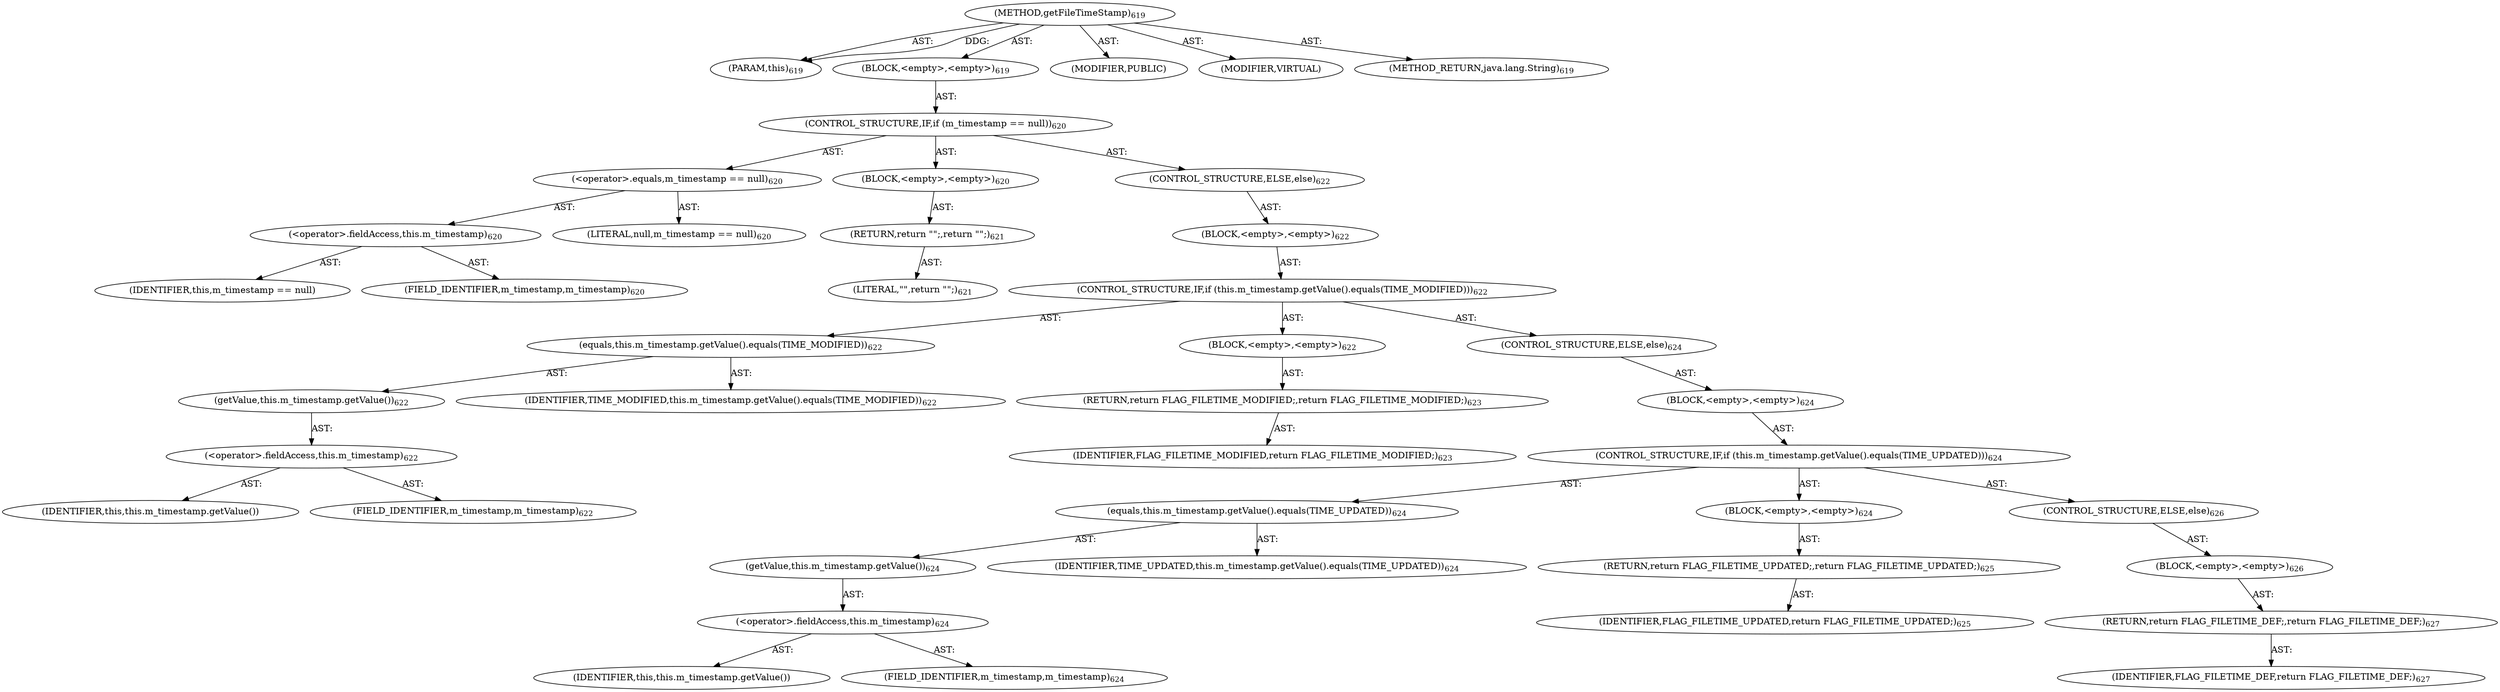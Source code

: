 digraph "getFileTimeStamp" {  
"111669149745" [label = <(METHOD,getFileTimeStamp)<SUB>619</SUB>> ]
"115964117069" [label = <(PARAM,this)<SUB>619</SUB>> ]
"25769803874" [label = <(BLOCK,&lt;empty&gt;,&lt;empty&gt;)<SUB>619</SUB>> ]
"47244640301" [label = <(CONTROL_STRUCTURE,IF,if (m_timestamp == null))<SUB>620</SUB>> ]
"30064771413" [label = <(&lt;operator&gt;.equals,m_timestamp == null)<SUB>620</SUB>> ]
"30064771414" [label = <(&lt;operator&gt;.fieldAccess,this.m_timestamp)<SUB>620</SUB>> ]
"68719476999" [label = <(IDENTIFIER,this,m_timestamp == null)> ]
"55834574972" [label = <(FIELD_IDENTIFIER,m_timestamp,m_timestamp)<SUB>620</SUB>> ]
"90194313293" [label = <(LITERAL,null,m_timestamp == null)<SUB>620</SUB>> ]
"25769803875" [label = <(BLOCK,&lt;empty&gt;,&lt;empty&gt;)<SUB>620</SUB>> ]
"146028888101" [label = <(RETURN,return &quot;&quot;;,return &quot;&quot;;)<SUB>621</SUB>> ]
"90194313294" [label = <(LITERAL,&quot;&quot;,return &quot;&quot;;)<SUB>621</SUB>> ]
"47244640302" [label = <(CONTROL_STRUCTURE,ELSE,else)<SUB>622</SUB>> ]
"25769803876" [label = <(BLOCK,&lt;empty&gt;,&lt;empty&gt;)<SUB>622</SUB>> ]
"47244640303" [label = <(CONTROL_STRUCTURE,IF,if (this.m_timestamp.getValue().equals(TIME_MODIFIED)))<SUB>622</SUB>> ]
"30064771415" [label = <(equals,this.m_timestamp.getValue().equals(TIME_MODIFIED))<SUB>622</SUB>> ]
"30064771416" [label = <(getValue,this.m_timestamp.getValue())<SUB>622</SUB>> ]
"30064771417" [label = <(&lt;operator&gt;.fieldAccess,this.m_timestamp)<SUB>622</SUB>> ]
"68719477000" [label = <(IDENTIFIER,this,this.m_timestamp.getValue())> ]
"55834574973" [label = <(FIELD_IDENTIFIER,m_timestamp,m_timestamp)<SUB>622</SUB>> ]
"68719477001" [label = <(IDENTIFIER,TIME_MODIFIED,this.m_timestamp.getValue().equals(TIME_MODIFIED))<SUB>622</SUB>> ]
"25769803877" [label = <(BLOCK,&lt;empty&gt;,&lt;empty&gt;)<SUB>622</SUB>> ]
"146028888102" [label = <(RETURN,return FLAG_FILETIME_MODIFIED;,return FLAG_FILETIME_MODIFIED;)<SUB>623</SUB>> ]
"68719477002" [label = <(IDENTIFIER,FLAG_FILETIME_MODIFIED,return FLAG_FILETIME_MODIFIED;)<SUB>623</SUB>> ]
"47244640304" [label = <(CONTROL_STRUCTURE,ELSE,else)<SUB>624</SUB>> ]
"25769803878" [label = <(BLOCK,&lt;empty&gt;,&lt;empty&gt;)<SUB>624</SUB>> ]
"47244640305" [label = <(CONTROL_STRUCTURE,IF,if (this.m_timestamp.getValue().equals(TIME_UPDATED)))<SUB>624</SUB>> ]
"30064771418" [label = <(equals,this.m_timestamp.getValue().equals(TIME_UPDATED))<SUB>624</SUB>> ]
"30064771419" [label = <(getValue,this.m_timestamp.getValue())<SUB>624</SUB>> ]
"30064771420" [label = <(&lt;operator&gt;.fieldAccess,this.m_timestamp)<SUB>624</SUB>> ]
"68719477003" [label = <(IDENTIFIER,this,this.m_timestamp.getValue())> ]
"55834574974" [label = <(FIELD_IDENTIFIER,m_timestamp,m_timestamp)<SUB>624</SUB>> ]
"68719477004" [label = <(IDENTIFIER,TIME_UPDATED,this.m_timestamp.getValue().equals(TIME_UPDATED))<SUB>624</SUB>> ]
"25769803879" [label = <(BLOCK,&lt;empty&gt;,&lt;empty&gt;)<SUB>624</SUB>> ]
"146028888103" [label = <(RETURN,return FLAG_FILETIME_UPDATED;,return FLAG_FILETIME_UPDATED;)<SUB>625</SUB>> ]
"68719477005" [label = <(IDENTIFIER,FLAG_FILETIME_UPDATED,return FLAG_FILETIME_UPDATED;)<SUB>625</SUB>> ]
"47244640306" [label = <(CONTROL_STRUCTURE,ELSE,else)<SUB>626</SUB>> ]
"25769803880" [label = <(BLOCK,&lt;empty&gt;,&lt;empty&gt;)<SUB>626</SUB>> ]
"146028888104" [label = <(RETURN,return FLAG_FILETIME_DEF;,return FLAG_FILETIME_DEF;)<SUB>627</SUB>> ]
"68719477006" [label = <(IDENTIFIER,FLAG_FILETIME_DEF,return FLAG_FILETIME_DEF;)<SUB>627</SUB>> ]
"133143986300" [label = <(MODIFIER,PUBLIC)> ]
"133143986301" [label = <(MODIFIER,VIRTUAL)> ]
"128849018929" [label = <(METHOD_RETURN,java.lang.String)<SUB>619</SUB>> ]
  "111669149745" -> "115964117069"  [ label = "AST: "] 
  "111669149745" -> "25769803874"  [ label = "AST: "] 
  "111669149745" -> "133143986300"  [ label = "AST: "] 
  "111669149745" -> "133143986301"  [ label = "AST: "] 
  "111669149745" -> "128849018929"  [ label = "AST: "] 
  "25769803874" -> "47244640301"  [ label = "AST: "] 
  "47244640301" -> "30064771413"  [ label = "AST: "] 
  "47244640301" -> "25769803875"  [ label = "AST: "] 
  "47244640301" -> "47244640302"  [ label = "AST: "] 
  "30064771413" -> "30064771414"  [ label = "AST: "] 
  "30064771413" -> "90194313293"  [ label = "AST: "] 
  "30064771414" -> "68719476999"  [ label = "AST: "] 
  "30064771414" -> "55834574972"  [ label = "AST: "] 
  "25769803875" -> "146028888101"  [ label = "AST: "] 
  "146028888101" -> "90194313294"  [ label = "AST: "] 
  "47244640302" -> "25769803876"  [ label = "AST: "] 
  "25769803876" -> "47244640303"  [ label = "AST: "] 
  "47244640303" -> "30064771415"  [ label = "AST: "] 
  "47244640303" -> "25769803877"  [ label = "AST: "] 
  "47244640303" -> "47244640304"  [ label = "AST: "] 
  "30064771415" -> "30064771416"  [ label = "AST: "] 
  "30064771415" -> "68719477001"  [ label = "AST: "] 
  "30064771416" -> "30064771417"  [ label = "AST: "] 
  "30064771417" -> "68719477000"  [ label = "AST: "] 
  "30064771417" -> "55834574973"  [ label = "AST: "] 
  "25769803877" -> "146028888102"  [ label = "AST: "] 
  "146028888102" -> "68719477002"  [ label = "AST: "] 
  "47244640304" -> "25769803878"  [ label = "AST: "] 
  "25769803878" -> "47244640305"  [ label = "AST: "] 
  "47244640305" -> "30064771418"  [ label = "AST: "] 
  "47244640305" -> "25769803879"  [ label = "AST: "] 
  "47244640305" -> "47244640306"  [ label = "AST: "] 
  "30064771418" -> "30064771419"  [ label = "AST: "] 
  "30064771418" -> "68719477004"  [ label = "AST: "] 
  "30064771419" -> "30064771420"  [ label = "AST: "] 
  "30064771420" -> "68719477003"  [ label = "AST: "] 
  "30064771420" -> "55834574974"  [ label = "AST: "] 
  "25769803879" -> "146028888103"  [ label = "AST: "] 
  "146028888103" -> "68719477005"  [ label = "AST: "] 
  "47244640306" -> "25769803880"  [ label = "AST: "] 
  "25769803880" -> "146028888104"  [ label = "AST: "] 
  "146028888104" -> "68719477006"  [ label = "AST: "] 
  "111669149745" -> "115964117069"  [ label = "DDG: "] 
}
